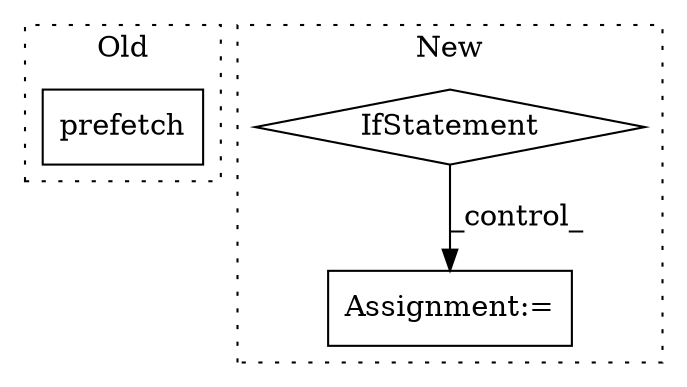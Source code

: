 digraph G {
subgraph cluster0 {
1 [label="prefetch" a="32" s="3837,3856" l="9,1" shape="box"];
label = "Old";
style="dotted";
}
subgraph cluster1 {
2 [label="IfStatement" a="25" s="4867,4887" l="4,2" shape="diamond"];
3 [label="Assignment:=" a="7" s="4904" l="1" shape="box"];
label = "New";
style="dotted";
}
2 -> 3 [label="_control_"];
}